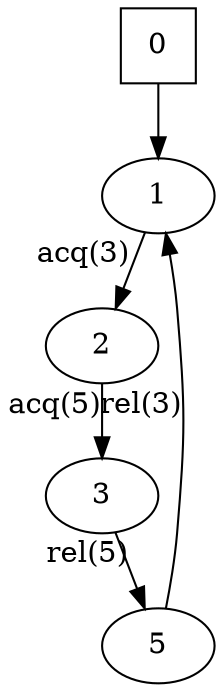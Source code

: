 digraph auto_3{
0[shape=square];
1;
2;
3;
5;
0 -> 1;
1 -> 2[xlabel="acq(3)"];
2 -> 3[xlabel="acq(5)"];
5 -> 1[xlabel="rel(3)"];
3 -> 5[xlabel="rel(5)"];
}
